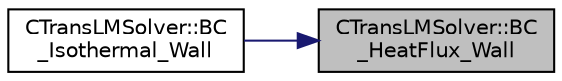 digraph "CTransLMSolver::BC_HeatFlux_Wall"
{
 // LATEX_PDF_SIZE
  edge [fontname="Helvetica",fontsize="10",labelfontname="Helvetica",labelfontsize="10"];
  node [fontname="Helvetica",fontsize="10",shape=record];
  rankdir="RL";
  Node1 [label="CTransLMSolver::BC\l_HeatFlux_Wall",height=0.2,width=0.4,color="black", fillcolor="grey75", style="filled", fontcolor="black",tooltip="Impose the Langtry Menter transition wall boundary condition."];
  Node1 -> Node2 [dir="back",color="midnightblue",fontsize="10",style="solid",fontname="Helvetica"];
  Node2 [label="CTransLMSolver::BC\l_Isothermal_Wall",height=0.2,width=0.4,color="black", fillcolor="white", style="filled",URL="$classCTransLMSolver.html#a3b7273bf77b59d8be00b486c124bfbde",tooltip="Impose the Navier-Stokes wall boundary condition."];
}
